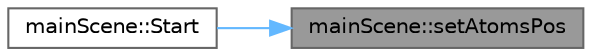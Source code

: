 digraph "mainScene::setAtomsPos"
{
 // INTERACTIVE_SVG=YES
 // LATEX_PDF_SIZE
  bgcolor="transparent";
  edge [fontname=Helvetica,fontsize=10,labelfontname=Helvetica,labelfontsize=10];
  node [fontname=Helvetica,fontsize=10,shape=box,height=0.2,width=0.4];
  rankdir="RL";
  Node1 [label="mainScene::setAtomsPos",height=0.2,width=0.4,color="gray40", fillcolor="grey60", style="filled", fontcolor="black",tooltip=" "];
  Node1 -> Node2 [dir="back",color="steelblue1",style="solid"];
  Node2 [label="mainScene::Start",height=0.2,width=0.4,color="grey40", fillcolor="white", style="filled",URL="$classmain_scene.html#a1f8caf5fd8292f6e4d8bc35daeaf060d",tooltip=" "];
}
